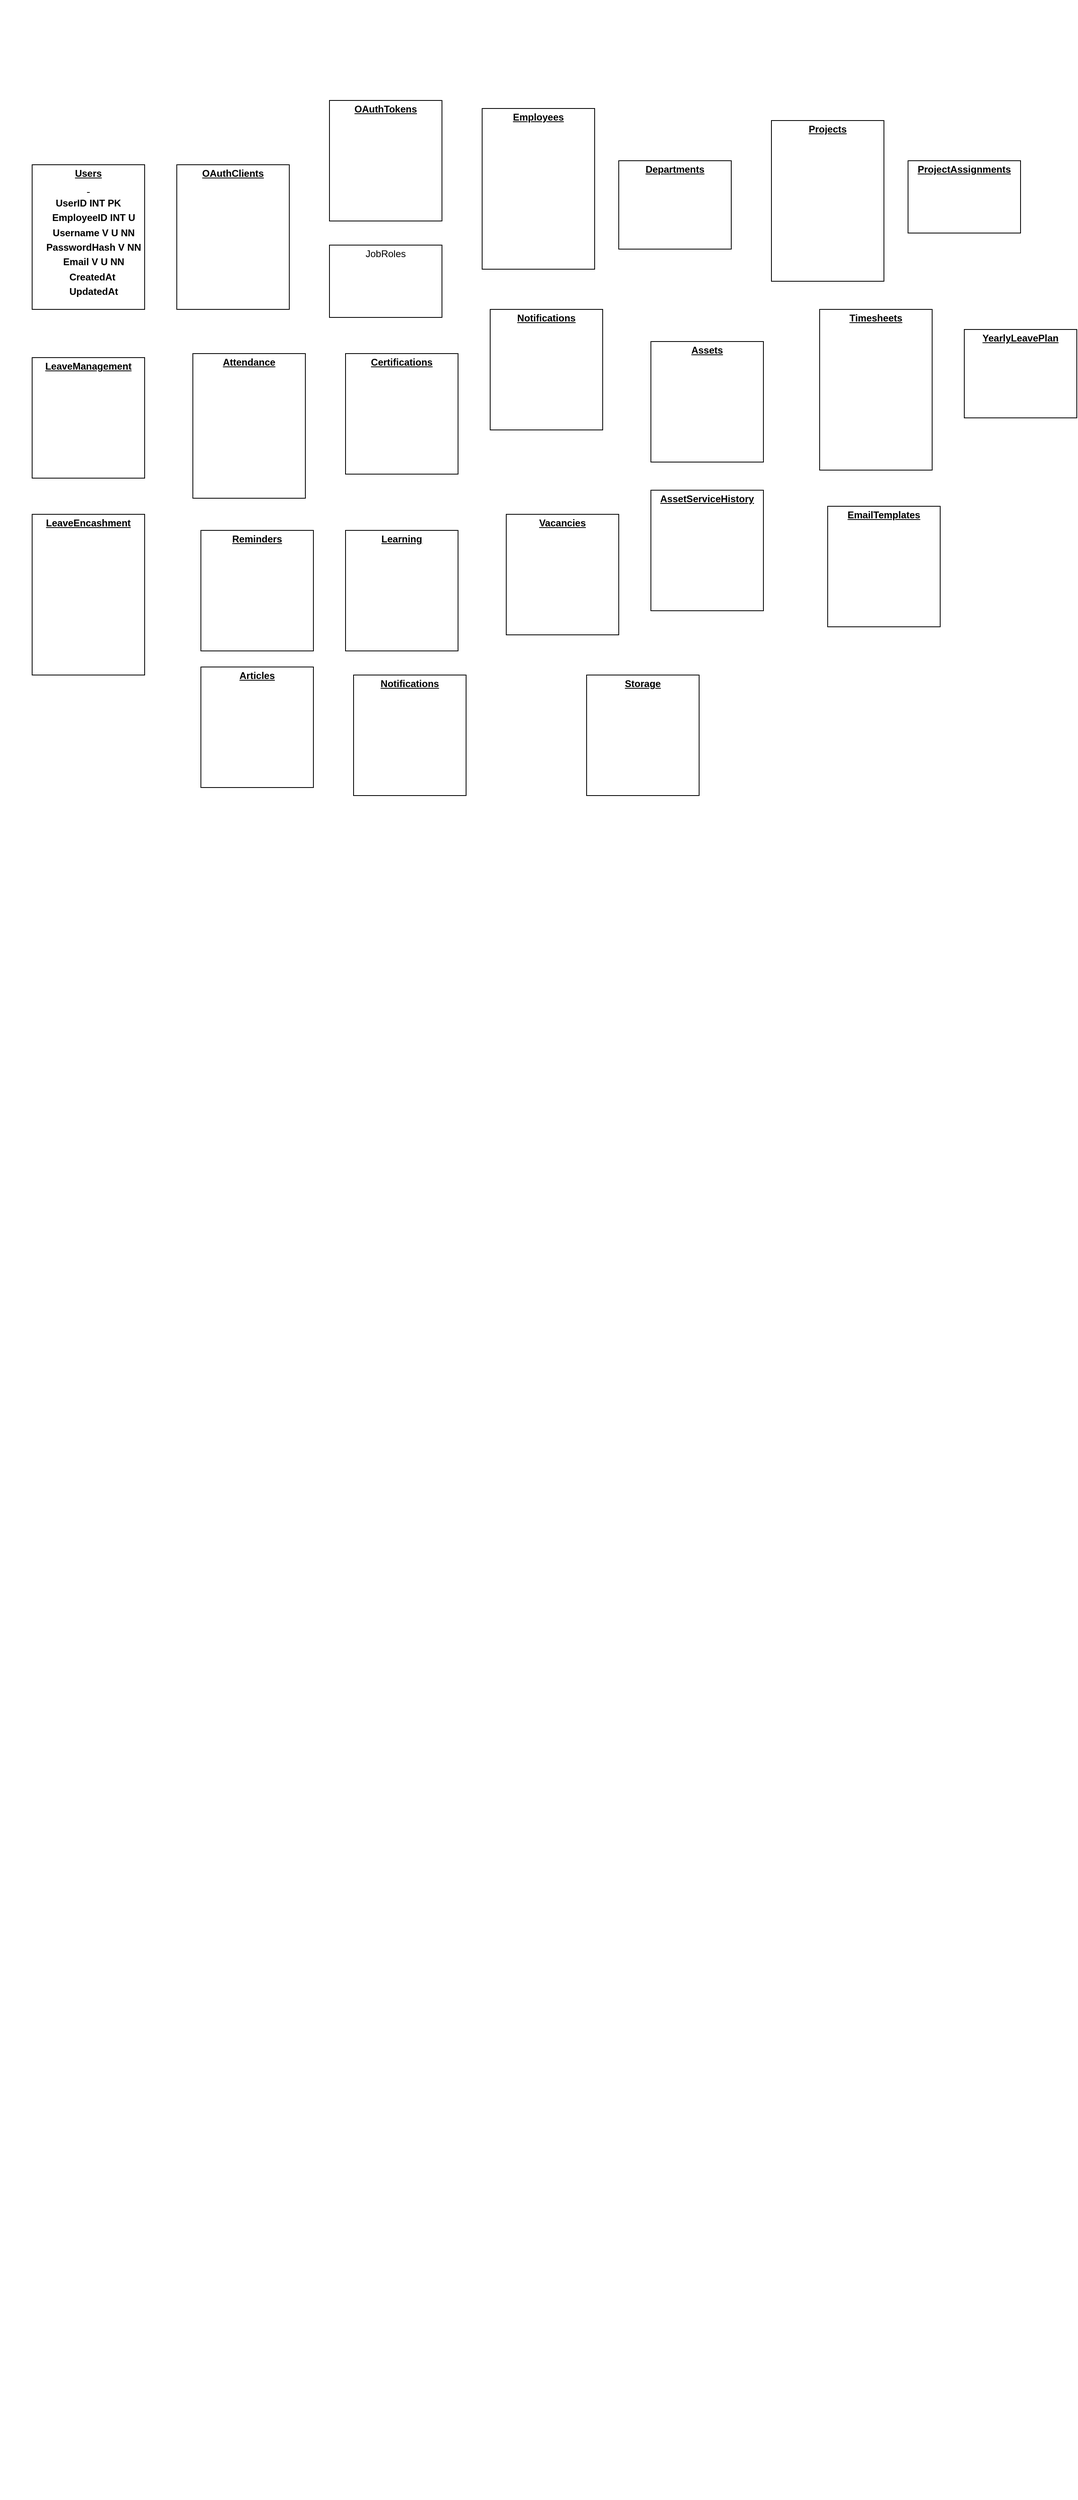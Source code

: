 <mxfile version="24.4.6" type="device">
  <diagram name="Page-1" id="a7904f86-f2b4-8e86-fa97-74104820619b">
    <mxGraphModel dx="992" dy="542" grid="1" gridSize="10" guides="1" tooltips="1" connect="1" arrows="1" fold="1" page="1" pageScale="1" pageWidth="1100" pageHeight="850" background="none" math="0" shadow="0">
      <root>
        <mxCell id="0" />
        <mxCell id="1" parent="0" />
        <mxCell id="24794b860abc3c2d-1" value="&lt;p style=&quot;margin: 4px 0px 0px; text-align: center;&quot;&gt;&lt;b&gt;&lt;u&gt;Users&lt;/u&gt;&lt;/b&gt;&lt;br&gt;&lt;/p&gt;&lt;p style=&quot;margin: 4px 0px 0px; text-align: center;&quot;&gt;&lt;b&gt;&lt;u&gt;&amp;nbsp;&lt;/u&gt;&lt;/b&gt;&lt;/p&gt;&lt;p style=&quot;margin: 4px 0px 0px; text-align: center;&quot;&gt;&lt;b&gt;UserID INT PK&lt;/b&gt;&lt;/p&gt;&lt;p style=&quot;margin: 4px 0px 0px; text-align: center;&quot;&gt;&lt;b&gt;&amp;nbsp; &amp;nbsp; EmployeeID INT U&lt;/b&gt;&lt;/p&gt;&lt;p style=&quot;margin: 4px 0px 0px; text-align: center;&quot;&gt;&lt;b&gt;&amp;nbsp; &amp;nbsp; Username V U NN&lt;/b&gt;&lt;/p&gt;&lt;p style=&quot;margin: 4px 0px 0px; text-align: center;&quot;&gt;&lt;b&gt;&amp;nbsp; &amp;nbsp; PasswordHash V NN&lt;/b&gt;&lt;/p&gt;&lt;p style=&quot;margin: 4px 0px 0px; text-align: center;&quot;&gt;&lt;b&gt;&amp;nbsp; &amp;nbsp; Email V U NN&lt;/b&gt;&lt;/p&gt;&lt;p style=&quot;margin: 4px 0px 0px; text-align: center;&quot;&gt;&lt;b&gt;&amp;nbsp; &amp;nbsp; CreatedAt&amp;nbsp;&lt;/b&gt;&lt;/p&gt;&lt;p style=&quot;margin: 4px 0px 0px; text-align: center;&quot;&gt;&lt;/p&gt;&lt;p style=&quot;margin: 4px 0px 0px; text-align: center;&quot;&gt;&lt;b&gt;&amp;nbsp; &amp;nbsp; UpdatedAt&lt;/b&gt;&lt;/p&gt;" style="verticalAlign=top;align=left;overflow=fill;fontSize=12;fontFamily=Helvetica;html=1;rounded=0;shadow=0;comic=0;labelBackgroundColor=none;strokeWidth=1" parent="1" vertex="1">
          <mxGeometry x="40" y="205" width="140" height="180" as="geometry" />
        </mxCell>
        <mxCell id="24794b860abc3c2d-16" value="&lt;p style=&quot;margin: 4px 0px 0px; text-align: center;&quot;&gt;&lt;b&gt;&lt;u&gt;LeaveManagement&lt;/u&gt;&lt;/b&gt;&lt;br&gt;&lt;/p&gt;" style="verticalAlign=top;align=left;overflow=fill;fontSize=12;fontFamily=Helvetica;html=1;rounded=0;shadow=0;comic=0;labelBackgroundColor=none;strokeWidth=1" parent="1" vertex="1">
          <mxGeometry x="40" y="445" width="140" height="150" as="geometry" />
        </mxCell>
        <mxCell id="24794b860abc3c2d-17" value="&lt;p style=&quot;margin: 4px 0px 0px; text-align: center;&quot;&gt;&lt;b&gt;&lt;u&gt;OAuthClients&lt;/u&gt;&lt;/b&gt;&lt;br&gt;&lt;/p&gt;" style="verticalAlign=top;align=left;overflow=fill;fontSize=12;fontFamily=Helvetica;html=1;rounded=0;shadow=0;comic=0;labelBackgroundColor=none;strokeWidth=1" parent="1" vertex="1">
          <mxGeometry x="220" y="205" width="140" height="180" as="geometry" />
        </mxCell>
        <mxCell id="24794b860abc3c2d-18" value="&lt;p style=&quot;margin: 4px 0px 0px; text-align: center;&quot;&gt;&lt;b&gt;&lt;u&gt;LeaveEncashment&lt;/u&gt;&lt;/b&gt;&lt;br&gt;&lt;/p&gt;" style="verticalAlign=top;align=left;overflow=fill;fontSize=12;fontFamily=Helvetica;html=1;rounded=0;shadow=0;comic=0;labelBackgroundColor=none;strokeWidth=1" parent="1" vertex="1">
          <mxGeometry x="40" y="640" width="140" height="200" as="geometry" />
        </mxCell>
        <mxCell id="24794b860abc3c2d-19" value="&lt;p style=&quot;margin: 4px 0px 0px; text-align: center;&quot;&gt;&lt;b&gt;&lt;u&gt;OAuthTokens&lt;/u&gt;&lt;/b&gt;&lt;br&gt;&lt;/p&gt;" style="verticalAlign=top;align=left;overflow=fill;fontSize=12;fontFamily=Helvetica;html=1;rounded=0;shadow=0;comic=0;labelBackgroundColor=none;strokeWidth=1" parent="1" vertex="1">
          <mxGeometry x="410" y="125" width="140" height="150" as="geometry" />
        </mxCell>
        <mxCell id="24794b860abc3c2d-20" value="&lt;p style=&quot;margin: 4px 0px 0px; text-align: center;&quot;&gt;JobRoles&lt;br&gt;&lt;/p&gt;" style="verticalAlign=top;align=left;overflow=fill;fontSize=12;fontFamily=Helvetica;html=1;rounded=0;shadow=0;comic=0;labelBackgroundColor=none;strokeWidth=1" parent="1" vertex="1">
          <mxGeometry x="410" y="305" width="140" height="90" as="geometry" />
        </mxCell>
        <mxCell id="24794b860abc3c2d-21" value="&lt;p style=&quot;margin: 4px 0px 0px; text-align: center;&quot;&gt;&lt;b&gt;&lt;u&gt;Attendance&lt;/u&gt;&lt;/b&gt;&lt;br&gt;&lt;/p&gt;" style="verticalAlign=top;align=left;overflow=fill;fontSize=12;fontFamily=Helvetica;html=1;rounded=0;shadow=0;comic=0;labelBackgroundColor=none;strokeWidth=1" parent="1" vertex="1">
          <mxGeometry x="240" y="440" width="140" height="180" as="geometry" />
        </mxCell>
        <mxCell id="24794b860abc3c2d-23" value="&lt;p style=&quot;margin: 4px 0px 0px; text-align: center;&quot;&gt;&lt;b&gt;&lt;u&gt;Employees&lt;/u&gt;&lt;/b&gt;&lt;br&gt;&lt;/p&gt;" style="verticalAlign=top;align=left;overflow=fill;fontSize=12;fontFamily=Helvetica;html=1;rounded=0;shadow=0;comic=0;labelBackgroundColor=none;strokeWidth=1" parent="1" vertex="1">
          <mxGeometry x="600" y="135" width="140" height="200" as="geometry" />
        </mxCell>
        <mxCell id="24794b860abc3c2d-24" value="&lt;p style=&quot;margin: 4px 0px 0px; text-align: center;&quot;&gt;&lt;b&gt;&lt;u&gt;Timesheets&lt;/u&gt;&lt;/b&gt;&lt;br&gt;&lt;/p&gt;" style="verticalAlign=top;align=left;overflow=fill;fontSize=12;fontFamily=Helvetica;html=1;rounded=0;shadow=0;comic=0;labelBackgroundColor=none;strokeWidth=1" parent="1" vertex="1">
          <mxGeometry x="1020" y="385" width="140" height="200" as="geometry" />
        </mxCell>
        <mxCell id="24794b860abc3c2d-25" value="&lt;p style=&quot;margin: 4px 0px 0px; text-align: center;&quot;&gt;&lt;b&gt;&lt;u&gt;Notifications&lt;/u&gt;&lt;/b&gt;&lt;br&gt;&lt;/p&gt;" style="verticalAlign=top;align=left;overflow=fill;fontSize=12;fontFamily=Helvetica;html=1;rounded=0;shadow=0;comic=0;labelBackgroundColor=none;strokeWidth=1" parent="1" vertex="1">
          <mxGeometry x="610" y="385" width="140" height="150" as="geometry" />
        </mxCell>
        <mxCell id="24794b860abc3c2d-26" value="&lt;p style=&quot;margin: 4px 0px 0px; text-align: center;&quot;&gt;&lt;b&gt;&lt;u&gt;Departments&lt;/u&gt;&lt;/b&gt;&lt;br&gt;&lt;/p&gt;" style="verticalAlign=top;align=left;overflow=fill;fontSize=12;fontFamily=Helvetica;html=1;rounded=0;shadow=0;comic=0;labelBackgroundColor=none;strokeWidth=1" parent="1" vertex="1">
          <mxGeometry x="770" y="200" width="140" height="110" as="geometry" />
        </mxCell>
        <mxCell id="24794b860abc3c2d-27" value="&lt;p style=&quot;margin: 4px 0px 0px; text-align: center;&quot;&gt;&lt;b&gt;&lt;u&gt;ProjectAssignments&lt;/u&gt;&lt;/b&gt;&lt;br&gt;&lt;/p&gt;" style="verticalAlign=top;align=left;overflow=fill;fontSize=12;fontFamily=Helvetica;html=1;rounded=0;shadow=0;comic=0;labelBackgroundColor=none;strokeWidth=1" parent="1" vertex="1">
          <mxGeometry x="1130" y="200" width="140" height="90" as="geometry" />
        </mxCell>
        <mxCell id="24794b860abc3c2d-28" value="&lt;p style=&quot;margin: 4px 0px 0px; text-align: center;&quot;&gt;&lt;b&gt;&lt;u&gt;YearlyLeavePlan&lt;/u&gt;&lt;/b&gt;&lt;br&gt;&lt;/p&gt;" style="verticalAlign=top;align=left;overflow=fill;fontSize=12;fontFamily=Helvetica;html=1;rounded=0;shadow=0;comic=0;labelBackgroundColor=none;strokeWidth=1" parent="1" vertex="1">
          <mxGeometry x="1200" y="410" width="140" height="110" as="geometry" />
        </mxCell>
        <mxCell id="24794b860abc3c2d-29" value="&lt;p style=&quot;margin: 4px 0px 0px; text-align: center;&quot;&gt;&lt;b&gt;&lt;u&gt;Projects&lt;/u&gt;&lt;/b&gt;&lt;br&gt;&lt;/p&gt;" style="verticalAlign=top;align=left;overflow=fill;fontSize=12;fontFamily=Helvetica;html=1;rounded=0;shadow=0;comic=0;labelBackgroundColor=none;strokeWidth=1" parent="1" vertex="1">
          <mxGeometry x="960" y="150" width="140" height="200" as="geometry" />
        </mxCell>
        <mxCell id="H8V0f18-V_y_GpNZ76sE-1" value="&#xa;  &#xa;    &#xa;      &#xa;      &#xa;      &#xa;        &#xa;      &#xa;      &#xa;        &#xa;      &#xa;      &#xa;        &#xa;      &#xa;      &#xa;        &#xa;      &#xa;      &#xa;        &#xa;      &#xa;      &#xa;        &#xa;      &#xa;      &#xa;        &#xa;      &#xa;      &#xa;        &#xa;      &#xa;      &#xa;        &#xa;      &#xa;      &#xa;        &#xa;      &#xa;      &#xa;        &#xa;      &#xa;      &#xa;        &#xa;      &#xa;      &#xa;        &#xa;      &#xa;      &#xa;        &#xa;      &#xa;      &#xa;        &#xa;      &#xa;      &#xa;        &#xa;      &#xa;      &#xa;        &#xa;      &#xa;      &#xa;        &#xa;      &#xa;      &#xa;        &#xa;      &#xa;      &#xa;        &#xa;      &#xa;      &#xa;        &#xa;&#xa;&#xa;&#xa;&#xa;&#xa;&#xa;&#xa;&#xa;&#xa;&#xa;&#xa;&#xa;&#xa;&#xa;&#xa;&#xa;&#xa;&#xa;&#xa;&#xa;&#xa;&#xa;&#xa;&#xa;&#xa;&#xa;&#xa;&#xa;&#xa;&#xa;&#xa;&#xa;&#xa;&#xa;&#xa;&#xa;&#xa;&#xa;&#xa;&#xa;&#xa;&#xa;&#xa;&#xa;&#xa;&#xa;&#xa;&#xa;&#xa;&#xa;&#xa;&#xa;&#xa;&#xa;&#xa;&#xa;&#xa;&#xa;&#xa;&#xa;&#xa;&#xa;        &#xa;      &#xa;      &#xa;        &#xa;      &#xa;      &#xa;        &#xa;      &#xa;      &#xa;        &#xa;      &#xa;      &#xa;        &#xa;      &#xa;      &#xa;        &#xa;      &#xa;      &#xa;        &#xa;      &#xa;      &#xa;        &#xa;      &#xa;      &#xa;        &#xa;      &#xa;      &#xa;        &#xa;      &#xa;      &#xa;        &#xa;      &#xa;      &#xa;        &#xa;      &#xa;      &#xa;        &#xa;      &#xa;      &#xa;        &#xa;      &#xa;      &#xa;        &#xa;      &#xa;      &#xa;        &#xa;      &#xa;      &#xa;        &#xa;      &#xa;      &#xa;        &#xa;      &#xa;      &#xa;        &#xa;      &#xa;      &#xa;        &#xa;      &#xa;      &#xa;        &#xa;      &#xa;      &#xa;        &#xa;      &#xa;      &#xa;        &#xa;      &#xa;      &#xa;        &#xa;      &#xa;      &#xa;        &#xa;      &#xa;      &#xa;        &#xa;      &#xa;      &#xa;        &#xa;      &#xa;      &#xa;        &#xa;      &#xa;    &#xa;  &#xa;" style="text;whiteSpace=wrap;html=1;" vertex="1" parent="1">
          <mxGeometry width="30" height="3110" as="geometry" />
        </mxCell>
        <mxCell id="H8V0f18-V_y_GpNZ76sE-3" value="&lt;p style=&quot;margin: 4px 0px 0px; text-align: center;&quot;&gt;&lt;b&gt;&lt;u&gt;Storage&lt;/u&gt;&lt;/b&gt;&lt;br&gt;&lt;/p&gt;" style="verticalAlign=top;align=left;overflow=fill;fontSize=12;fontFamily=Helvetica;html=1;rounded=0;shadow=0;comic=0;labelBackgroundColor=none;strokeWidth=1" vertex="1" parent="1">
          <mxGeometry x="730" y="840" width="140" height="150" as="geometry" />
        </mxCell>
        <mxCell id="H8V0f18-V_y_GpNZ76sE-4" value="&lt;p style=&quot;margin: 4px 0px 0px; text-align: center;&quot;&gt;&lt;b&gt;&lt;u&gt;EmailTemplates&lt;/u&gt;&lt;/b&gt;&lt;br&gt;&lt;/p&gt;" style="verticalAlign=top;align=left;overflow=fill;fontSize=12;fontFamily=Helvetica;html=1;rounded=0;shadow=0;comic=0;labelBackgroundColor=none;strokeWidth=1" vertex="1" parent="1">
          <mxGeometry x="1030" y="630" width="140" height="150" as="geometry" />
        </mxCell>
        <mxCell id="H8V0f18-V_y_GpNZ76sE-5" value="&lt;p style=&quot;margin: 4px 0px 0px; text-align: center;&quot;&gt;&lt;b&gt;&lt;u&gt;Reminders&lt;/u&gt;&lt;/b&gt;&lt;br&gt;&lt;/p&gt;" style="verticalAlign=top;align=left;overflow=fill;fontSize=12;fontFamily=Helvetica;html=1;rounded=0;shadow=0;comic=0;labelBackgroundColor=none;strokeWidth=1" vertex="1" parent="1">
          <mxGeometry x="250" y="660" width="140" height="150" as="geometry" />
        </mxCell>
        <mxCell id="H8V0f18-V_y_GpNZ76sE-6" value="&lt;p style=&quot;margin: 4px 0px 0px; text-align: center;&quot;&gt;&lt;b&gt;&lt;u&gt;Vacancies&lt;/u&gt;&lt;/b&gt;&lt;br&gt;&lt;/p&gt;" style="verticalAlign=top;align=left;overflow=fill;fontSize=12;fontFamily=Helvetica;html=1;rounded=0;shadow=0;comic=0;labelBackgroundColor=none;strokeWidth=1" vertex="1" parent="1">
          <mxGeometry x="630" y="640" width="140" height="150" as="geometry" />
        </mxCell>
        <mxCell id="H8V0f18-V_y_GpNZ76sE-7" value="&lt;p style=&quot;margin: 4px 0px 0px; text-align: center;&quot;&gt;&lt;b&gt;&lt;u&gt;Notifications&lt;/u&gt;&lt;/b&gt;&lt;br&gt;&lt;/p&gt;" style="verticalAlign=top;align=left;overflow=fill;fontSize=12;fontFamily=Helvetica;html=1;rounded=0;shadow=0;comic=0;labelBackgroundColor=none;strokeWidth=1" vertex="1" parent="1">
          <mxGeometry x="440" y="840" width="140" height="150" as="geometry" />
        </mxCell>
        <mxCell id="H8V0f18-V_y_GpNZ76sE-8" value="&lt;p style=&quot;margin: 4px 0px 0px; text-align: center;&quot;&gt;&lt;b&gt;&lt;u&gt;Learning&lt;/u&gt;&lt;/b&gt;&lt;br&gt;&lt;/p&gt;" style="verticalAlign=top;align=left;overflow=fill;fontSize=12;fontFamily=Helvetica;html=1;rounded=0;shadow=0;comic=0;labelBackgroundColor=none;strokeWidth=1" vertex="1" parent="1">
          <mxGeometry x="430" y="660" width="140" height="150" as="geometry" />
        </mxCell>
        <mxCell id="H8V0f18-V_y_GpNZ76sE-9" value="&lt;p style=&quot;margin: 4px 0px 0px; text-align: center;&quot;&gt;&lt;b&gt;&lt;u&gt;Articles&lt;/u&gt;&lt;/b&gt;&lt;br&gt;&lt;/p&gt;" style="verticalAlign=top;align=left;overflow=fill;fontSize=12;fontFamily=Helvetica;html=1;rounded=0;shadow=0;comic=0;labelBackgroundColor=none;strokeWidth=1" vertex="1" parent="1">
          <mxGeometry x="250" y="830" width="140" height="150" as="geometry" />
        </mxCell>
        <mxCell id="H8V0f18-V_y_GpNZ76sE-10" value="&lt;p style=&quot;margin: 4px 0px 0px; text-align: center;&quot;&gt;&lt;b&gt;&lt;u&gt;Certifications&lt;/u&gt;&lt;/b&gt;&lt;br&gt;&lt;/p&gt;" style="verticalAlign=top;align=left;overflow=fill;fontSize=12;fontFamily=Helvetica;html=1;rounded=0;shadow=0;comic=0;labelBackgroundColor=none;strokeWidth=1" vertex="1" parent="1">
          <mxGeometry x="430" y="440" width="140" height="150" as="geometry" />
        </mxCell>
        <mxCell id="H8V0f18-V_y_GpNZ76sE-11" value="&lt;p style=&quot;margin: 4px 0px 0px; text-align: center;&quot;&gt;&lt;b&gt;&lt;u&gt;Assets&lt;/u&gt;&lt;/b&gt;&lt;br&gt;&lt;/p&gt;" style="verticalAlign=top;align=left;overflow=fill;fontSize=12;fontFamily=Helvetica;html=1;rounded=0;shadow=0;comic=0;labelBackgroundColor=none;strokeWidth=1" vertex="1" parent="1">
          <mxGeometry x="810" y="425" width="140" height="150" as="geometry" />
        </mxCell>
        <mxCell id="H8V0f18-V_y_GpNZ76sE-12" value="&lt;p style=&quot;margin: 4px 0px 0px; text-align: center;&quot;&gt;&lt;b&gt;&lt;u&gt;AssetServiceHistory&lt;/u&gt;&lt;/b&gt;&lt;br&gt;&lt;/p&gt;" style="verticalAlign=top;align=left;overflow=fill;fontSize=12;fontFamily=Helvetica;html=1;rounded=0;shadow=0;comic=0;labelBackgroundColor=none;strokeWidth=1" vertex="1" parent="1">
          <mxGeometry x="810" y="610" width="140" height="150" as="geometry" />
        </mxCell>
      </root>
    </mxGraphModel>
  </diagram>
</mxfile>

